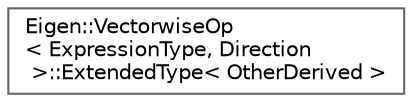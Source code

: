 digraph "类继承关系图"
{
 // LATEX_PDF_SIZE
  bgcolor="transparent";
  edge [fontname=Helvetica,fontsize=10,labelfontname=Helvetica,labelfontsize=10];
  node [fontname=Helvetica,fontsize=10,shape=box,height=0.2,width=0.4];
  rankdir="LR";
  Node0 [id="Node000000",label="Eigen::VectorwiseOp\l\< ExpressionType, Direction\l \>::ExtendedType\< OtherDerived \>",height=0.2,width=0.4,color="grey40", fillcolor="white", style="filled",URL="$struct_eigen_1_1_vectorwise_op_1_1_extended_type.html",tooltip=" "];
}
